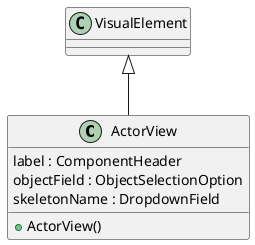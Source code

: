 @startuml
class ActorView {
    label : ComponentHeader
    objectField : ObjectSelectionOption
    skeletonName : DropdownField
    + ActorView()
}
VisualElement <|-- ActorView
@enduml
